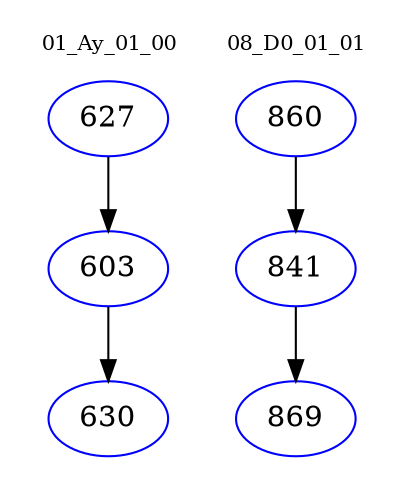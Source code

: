 digraph{
subgraph cluster_0 {
color = white
label = "01_Ay_01_00";
fontsize=10;
T0_627 [label="627", color="blue"]
T0_627 -> T0_603 [color="black"]
T0_603 [label="603", color="blue"]
T0_603 -> T0_630 [color="black"]
T0_630 [label="630", color="blue"]
}
subgraph cluster_1 {
color = white
label = "08_D0_01_01";
fontsize=10;
T1_860 [label="860", color="blue"]
T1_860 -> T1_841 [color="black"]
T1_841 [label="841", color="blue"]
T1_841 -> T1_869 [color="black"]
T1_869 [label="869", color="blue"]
}
}
